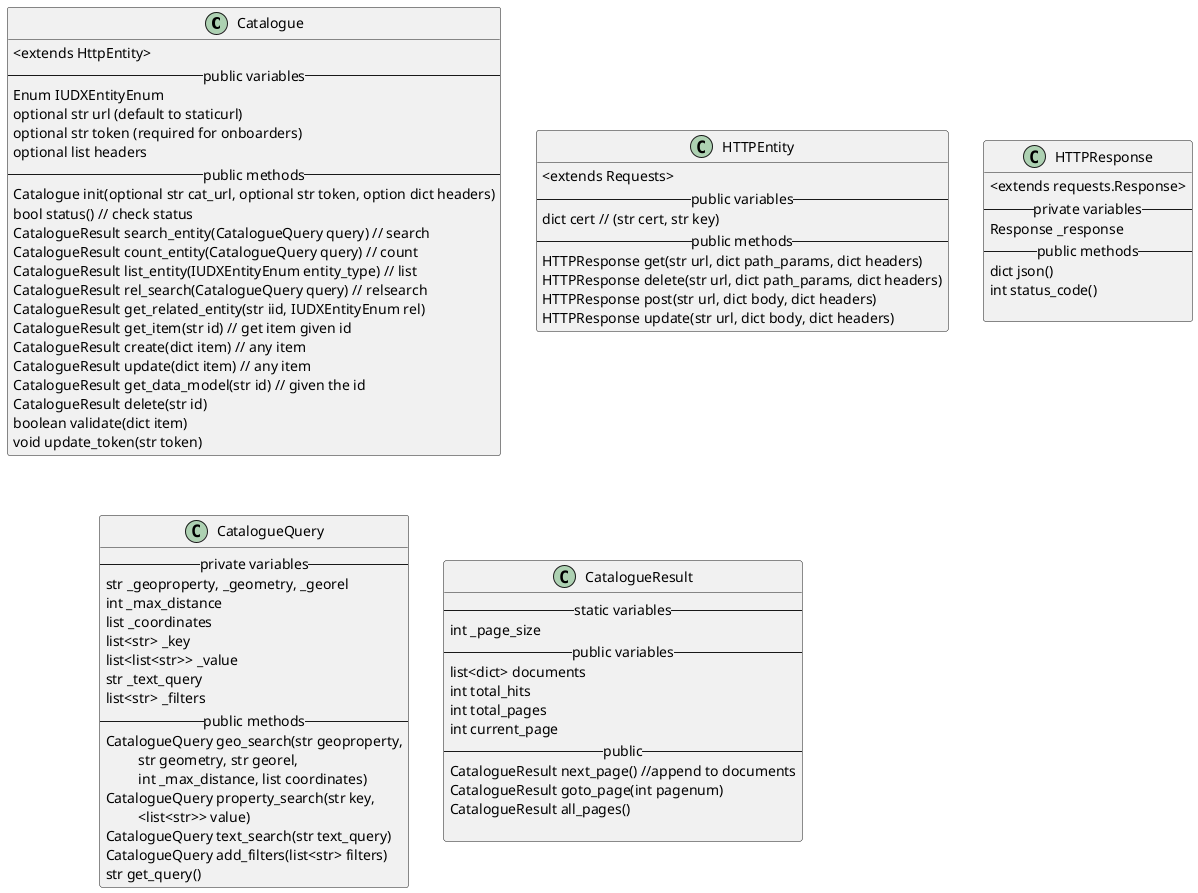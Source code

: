 @startuml
class Catalogue  {
    <extends HttpEntity>
  -- public variables --
  Enum IUDXEntityEnum
  optional str url (default to staticurl)
  optional str token (required for onboarders)
  optional list headers
  -- public methods --
  Catalogue init(optional str cat_url, optional str token, option dict headers)
  bool status() // check status
  CatalogueResult search_entity(CatalogueQuery query) // search
  CatalogueResult count_entity(CatalogueQuery query) // count
  CatalogueResult list_entity(IUDXEntityEnum entity_type) // list
  CatalogueResult rel_search(CatalogueQuery query) // relsearch
  CatalogueResult get_related_entity(str iid, IUDXEntityEnum rel)
  CatalogueResult get_item(str id) // get item given id
  CatalogueResult create(dict item) // any item
  CatalogueResult update(dict item) // any item
  CatalogueResult get_data_model(str id) // given the id
  CatalogueResult delete(str id)
  boolean validate(dict item)
  void update_token(str token)
}

class HTTPEntity  {
  <extends Requests>
  -- public variables --
  dict cert // (str cert, str key)
  -- public methods --
  HTTPResponse get(str url, dict path_params, dict headers)
  HTTPResponse delete(str url, dict path_params, dict headers)
  HTTPResponse post(str url, dict body, dict headers)
  HTTPResponse update(str url, dict body, dict headers)
}

class HTTPResponse {
  <extends requests.Response>
  -- private variables --
  Response _response
  -- public methods --
  dict json()
  int status_code()

}


class CatalogueQuery {
    -- private variables--
    str _geoproperty, _geometry, _georel
    int _max_distance
    list _coordinates
    list<str> _key
    list<list<str>> _value
    str _text_query
    list<str> _filters
    -- public methods --
    CatalogueQuery geo_search(str geoproperty,
        \t str geometry, str georel, 
        \t int _max_distance, list coordinates)
    CatalogueQuery property_search(str key,
                        \t <list<str>> value)
    CatalogueQuery text_search(str text_query)
    CatalogueQuery add_filters(list<str> filters)
    str get_query()
}


class CatalogueResult {
    -- static variables --
    int _page_size
    -- public variables --
    list<dict> documents
    int total_hits
    int total_pages
    int current_page
    -- public --
    CatalogueResult next_page() //append to documents
    CatalogueResult goto_page(int pagenum)
    CatalogueResult all_pages()

}



@enduml
